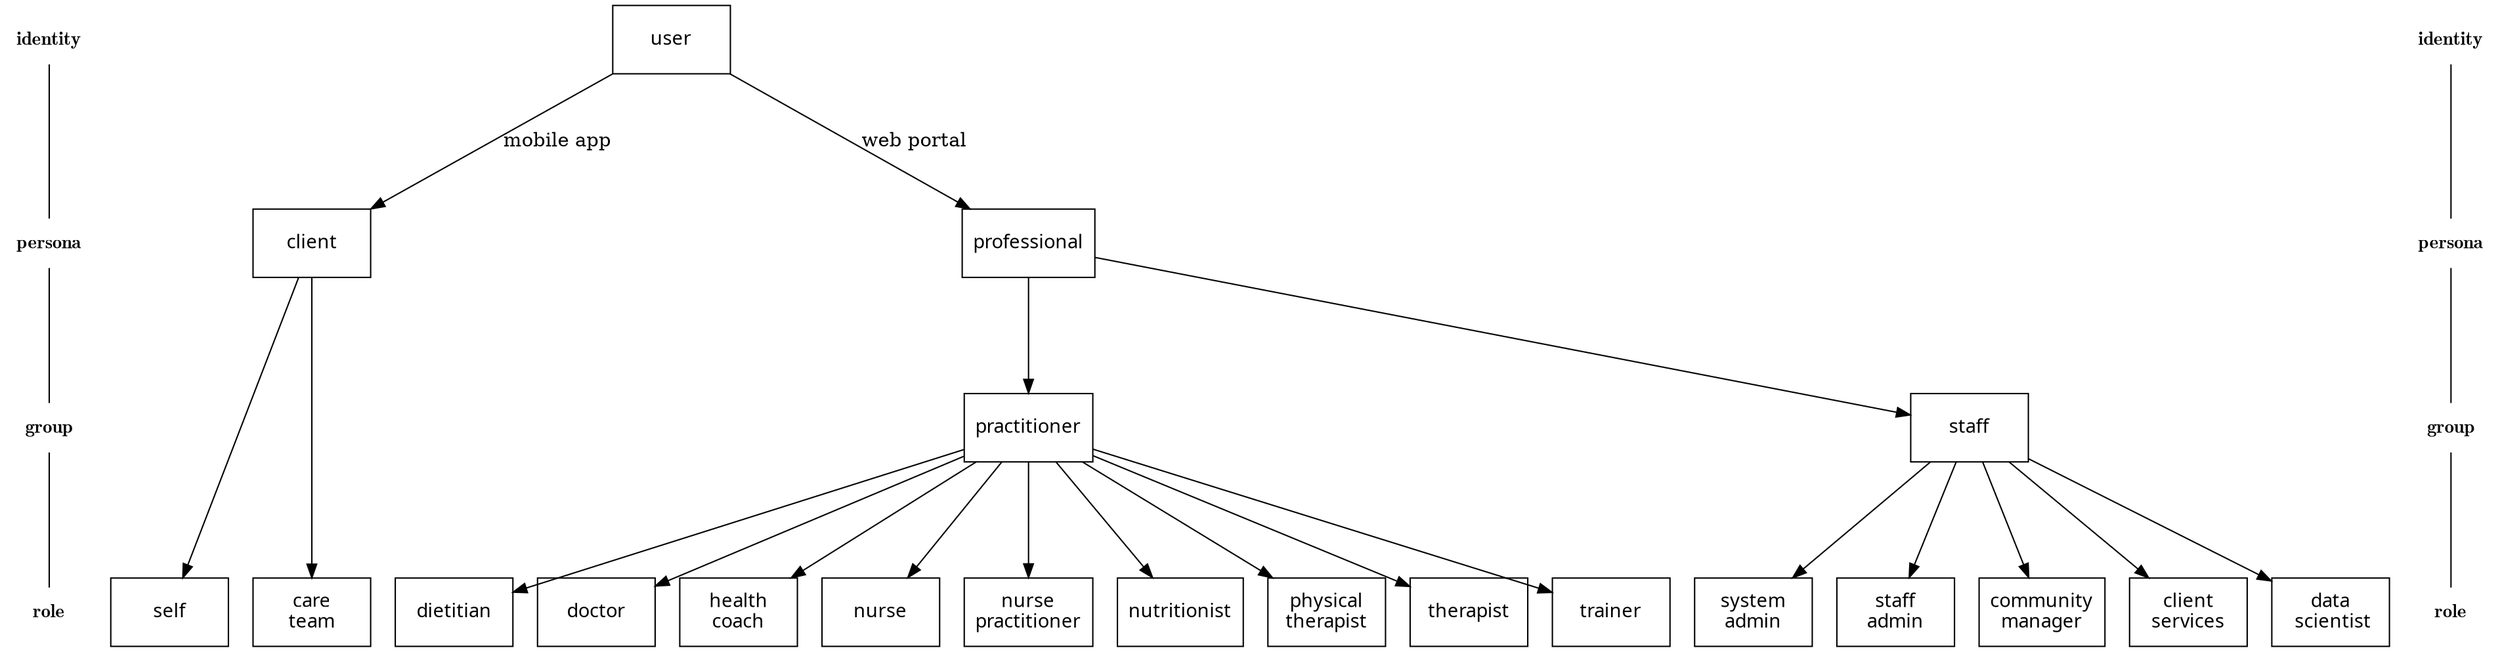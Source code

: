 /* Graphviz graph
*
*  to create png, run: dot -Tpng -o <name>.png <name>.gv
*/

digraph {
    /* bgcolor = "transparent"; */
    dpi = 150;
    ranksep = 1.15;
    splines=line;

    subgraph labels_l {
        node [
            shape = none,
            fontname = "Latin Modern Roman Demi"];

        identity_l [label="identity"];
        persona_l [label="persona"];
        group_l [label="group"];
        role_l [label="role"];

        identity_l -> persona_l -> group_l -> role_l [arrowhead = none];
    }

    subgraph main {
        node [
            shape = rectangle,
            width = 1.2,
            height = 0.7,
            fontname = "Latin Modern Roman"
        ];

        user -> client [label = "mobile app"];
        user -> professional [label = "web portal"];
        client -> {self, "care\nteam"};
        professional -> {practitioner, staff};
        practitioner -> {
            dietitian,
            doctor,
            "health\ncoach",
            nurse,
            "nurse\npractitioner",
            nutritionist,
            "physical\ntherapist",
            therapist,
            trainer};
        staff -> {
            "system\nadmin",
            "staff\nadmin",
            "community\nmanager",
            "client\nservices",
            "data\n scientist"};

        {rank = same; client, professional};
        {rank = same; self, "care\nteam", "system\nadmin", doctor};
    }

    subgraph labels_r {
        node [
            shape = none,
            fontname = "Latin Modern Roman Demi"];

        identity_r [label="identity"];
        persona_r [label="persona"];
        group_r [label="group"];
        role_r [label="role"];

        identity_r -> persona_r -> group_r -> role_r [arrowhead = none];
    }
}
